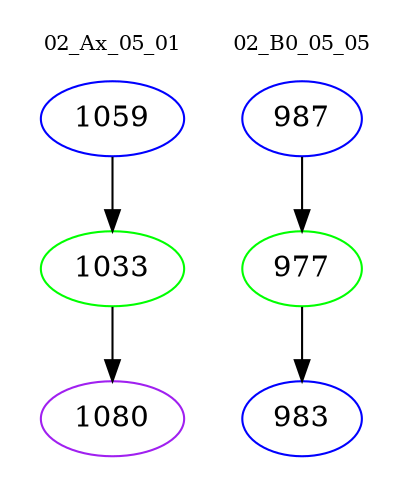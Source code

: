 digraph{
subgraph cluster_0 {
color = white
label = "02_Ax_05_01";
fontsize=10;
T0_1059 [label="1059", color="blue"]
T0_1059 -> T0_1033 [color="black"]
T0_1033 [label="1033", color="green"]
T0_1033 -> T0_1080 [color="black"]
T0_1080 [label="1080", color="purple"]
}
subgraph cluster_1 {
color = white
label = "02_B0_05_05";
fontsize=10;
T1_987 [label="987", color="blue"]
T1_987 -> T1_977 [color="black"]
T1_977 [label="977", color="green"]
T1_977 -> T1_983 [color="black"]
T1_983 [label="983", color="blue"]
}
}
